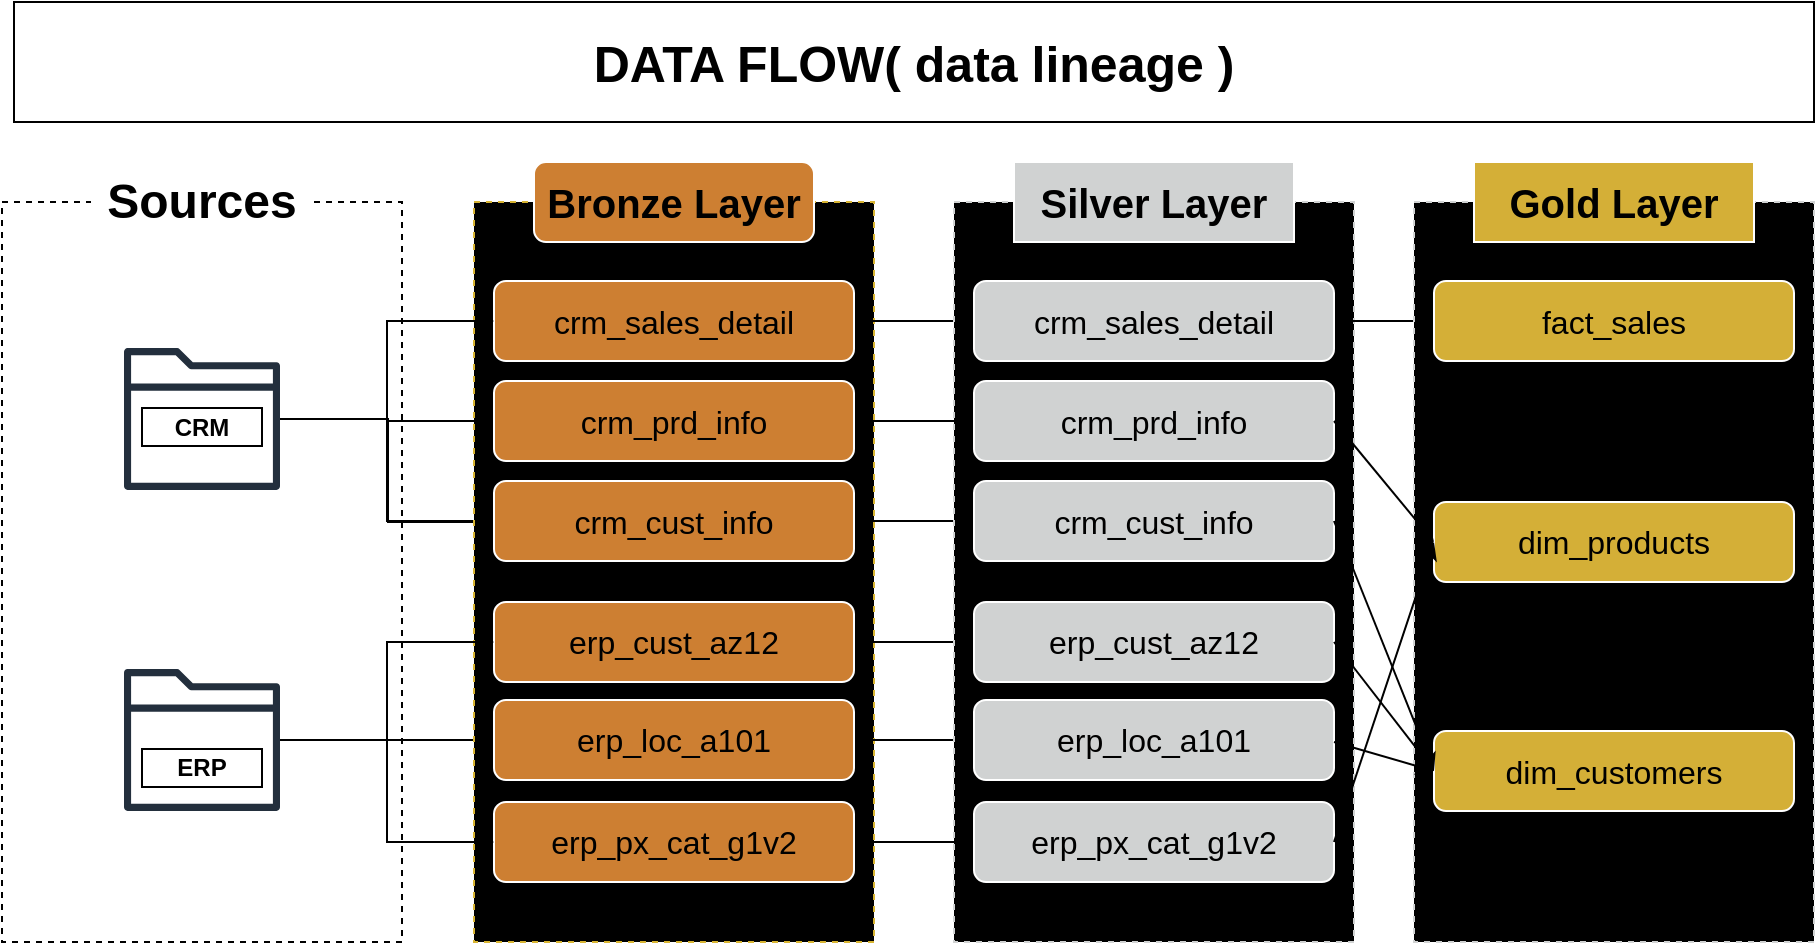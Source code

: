 <mxfile version="27.0.9">
  <diagram name="Page-1" id="D8QK74w8aQXQwx1fCllE">
    <mxGraphModel dx="692" dy="501" grid="1" gridSize="10" guides="1" tooltips="1" connect="1" arrows="1" fold="1" page="1" pageScale="1" pageWidth="827" pageHeight="1169" math="0" shadow="0">
      <root>
        <mxCell id="0" />
        <mxCell id="1" parent="0" />
        <mxCell id="0KXcaXQCU3n0HgkTXbRp-1" value="" style="rounded=0;whiteSpace=wrap;html=1;fillColor=none;dashed=1;" parent="1" vertex="1">
          <mxGeometry x="4" y="120" width="200" height="370" as="geometry" />
        </mxCell>
        <mxCell id="0KXcaXQCU3n0HgkTXbRp-2" value="&lt;font style=&quot;font-size: 24px;&quot;&gt;&lt;b&gt;Sources&lt;/b&gt;&lt;/font&gt;" style="rounded=0;whiteSpace=wrap;html=1;fillColor=default;strokeColor=light-dark(#ffffff, #ededed);" parent="1" vertex="1">
          <mxGeometry x="49" y="100" width="110" height="40" as="geometry" />
        </mxCell>
        <mxCell id="0KXcaXQCU3n0HgkTXbRp-37" value="" style="edgeStyle=orthogonalEdgeStyle;rounded=0;orthogonalLoop=1;jettySize=auto;html=1;" parent="1" source="0KXcaXQCU3n0HgkTXbRp-7" target="0KXcaXQCU3n0HgkTXbRp-18" edge="1">
          <mxGeometry relative="1" as="geometry">
            <Array as="points">
              <mxPoint x="197" y="229" />
              <mxPoint x="197" y="280" />
            </Array>
          </mxGeometry>
        </mxCell>
        <mxCell id="0KXcaXQCU3n0HgkTXbRp-44" value="" style="edgeStyle=orthogonalEdgeStyle;rounded=0;orthogonalLoop=1;jettySize=auto;html=1;" parent="1" source="0KXcaXQCU3n0HgkTXbRp-7" target="0KXcaXQCU3n0HgkTXbRp-18" edge="1">
          <mxGeometry relative="1" as="geometry" />
        </mxCell>
        <mxCell id="0KXcaXQCU3n0HgkTXbRp-45" value="" style="edgeStyle=orthogonalEdgeStyle;rounded=0;orthogonalLoop=1;jettySize=auto;html=1;entryX=0;entryY=0.5;entryDx=0;entryDy=0;" parent="1" source="0KXcaXQCU3n0HgkTXbRp-7" target="0KXcaXQCU3n0HgkTXbRp-17" edge="1">
          <mxGeometry relative="1" as="geometry" />
        </mxCell>
        <mxCell id="0KXcaXQCU3n0HgkTXbRp-7" value="" style="sketch=0;outlineConnect=0;fontColor=#232F3E;gradientColor=none;fillColor=#232F3D;strokeColor=none;dashed=0;verticalLabelPosition=bottom;verticalAlign=top;align=center;html=1;fontSize=12;fontStyle=0;aspect=fixed;pointerEvents=1;shape=mxgraph.aws4.folder;" parent="1" vertex="1">
          <mxGeometry x="65" y="193" width="78" height="71" as="geometry" />
        </mxCell>
        <mxCell id="0KXcaXQCU3n0HgkTXbRp-48" style="edgeStyle=orthogonalEdgeStyle;rounded=0;orthogonalLoop=1;jettySize=auto;html=1;" parent="1" source="0KXcaXQCU3n0HgkTXbRp-8" target="0KXcaXQCU3n0HgkTXbRp-23" edge="1">
          <mxGeometry relative="1" as="geometry" />
        </mxCell>
        <mxCell id="0KXcaXQCU3n0HgkTXbRp-8" value="" style="sketch=0;outlineConnect=0;fontColor=#232F3E;gradientColor=none;fillColor=#232F3D;strokeColor=none;dashed=0;verticalLabelPosition=bottom;verticalAlign=top;align=center;html=1;fontSize=12;fontStyle=0;aspect=fixed;pointerEvents=1;shape=mxgraph.aws4.folder;" parent="1" vertex="1">
          <mxGeometry x="65" y="353.5" width="78" height="71" as="geometry" />
        </mxCell>
        <mxCell id="0KXcaXQCU3n0HgkTXbRp-11" value="&lt;b&gt;CRM&lt;/b&gt;" style="rounded=0;whiteSpace=wrap;html=1;" parent="1" vertex="1">
          <mxGeometry x="74" y="223" width="60" height="19" as="geometry" />
        </mxCell>
        <mxCell id="0KXcaXQCU3n0HgkTXbRp-12" value="&lt;b&gt;ERP&lt;/b&gt;" style="rounded=0;whiteSpace=wrap;html=1;" parent="1" vertex="1">
          <mxGeometry x="74" y="393.5" width="60" height="19" as="geometry" />
        </mxCell>
        <mxCell id="0KXcaXQCU3n0HgkTXbRp-13" value="" style="rounded=0;whiteSpace=wrap;html=1;fillColor=light-dark(#cd7f32, #735500);dashed=1;strokeColor=#D7B433;fillStyle=hatch;" parent="1" vertex="1">
          <mxGeometry x="240" y="120" width="200" height="370" as="geometry" />
        </mxCell>
        <mxCell id="0KXcaXQCU3n0HgkTXbRp-14" value="&lt;font style=&quot;font-size: 20px;&quot;&gt;&lt;b&gt;Bronze Layer&lt;/b&gt;&lt;/font&gt;" style="rounded=1;whiteSpace=wrap;html=1;fillColor=light-dark(#cd7f32, #D7B433);strokeColor=light-dark(#ffffff, #ededed);fillStyle=solid;" parent="1" vertex="1">
          <mxGeometry x="270" y="100" width="140" height="40" as="geometry" />
        </mxCell>
        <mxCell id="_icQp2bT9oSPIbnqat0w-8" style="edgeStyle=orthogonalEdgeStyle;rounded=0;orthogonalLoop=1;jettySize=auto;html=1;entryX=0;entryY=0.5;entryDx=0;entryDy=0;" parent="1" source="0KXcaXQCU3n0HgkTXbRp-16" target="_icQp2bT9oSPIbnqat0w-1" edge="1">
          <mxGeometry relative="1" as="geometry" />
        </mxCell>
        <mxCell id="0KXcaXQCU3n0HgkTXbRp-16" value="crm_sales_detail" style="rounded=1;whiteSpace=wrap;html=1;fillColor=light-dark(#cd7f32, #735500);strokeColor=light-dark(#ffffff, #ededed);fillStyle=solid;fontSize=16;fontStyle=0" parent="1" vertex="1">
          <mxGeometry x="250" y="159.5" width="180" height="40" as="geometry" />
        </mxCell>
        <mxCell id="_icQp2bT9oSPIbnqat0w-9" style="edgeStyle=orthogonalEdgeStyle;rounded=0;orthogonalLoop=1;jettySize=auto;html=1;" parent="1" source="0KXcaXQCU3n0HgkTXbRp-17" target="_icQp2bT9oSPIbnqat0w-2" edge="1">
          <mxGeometry relative="1" as="geometry" />
        </mxCell>
        <mxCell id="0KXcaXQCU3n0HgkTXbRp-17" value="&lt;font&gt;&lt;span&gt;crm_prd_info&lt;/span&gt;&lt;/font&gt;" style="rounded=1;whiteSpace=wrap;html=1;fillColor=light-dark(#cd7f32, #735500);strokeColor=light-dark(#ffffff, #ededed);fillStyle=solid;fontSize=16;fontStyle=0" parent="1" vertex="1">
          <mxGeometry x="250" y="209.5" width="180" height="40" as="geometry" />
        </mxCell>
        <mxCell id="_icQp2bT9oSPIbnqat0w-10" style="edgeStyle=orthogonalEdgeStyle;rounded=0;orthogonalLoop=1;jettySize=auto;html=1;entryX=0;entryY=0.5;entryDx=0;entryDy=0;" parent="1" source="0KXcaXQCU3n0HgkTXbRp-18" target="_icQp2bT9oSPIbnqat0w-3" edge="1">
          <mxGeometry relative="1" as="geometry" />
        </mxCell>
        <mxCell id="0KXcaXQCU3n0HgkTXbRp-18" value="crm_cust_info" style="rounded=1;whiteSpace=wrap;html=1;fillColor=light-dark(#cd7f32, #735500);strokeColor=light-dark(#ffffff, #ededed);fillStyle=solid;fontSize=16;fontStyle=0" parent="1" vertex="1">
          <mxGeometry x="250" y="259.5" width="180" height="40" as="geometry" />
        </mxCell>
        <mxCell id="_icQp2bT9oSPIbnqat0w-11" style="edgeStyle=orthogonalEdgeStyle;rounded=0;orthogonalLoop=1;jettySize=auto;html=1;" parent="1" source="0KXcaXQCU3n0HgkTXbRp-22" target="_icQp2bT9oSPIbnqat0w-4" edge="1">
          <mxGeometry relative="1" as="geometry" />
        </mxCell>
        <mxCell id="0KXcaXQCU3n0HgkTXbRp-22" value="&lt;font&gt;&lt;span&gt;erp_cust_az12&lt;/span&gt;&lt;/font&gt;" style="rounded=1;whiteSpace=wrap;html=1;fillColor=light-dark(#cd7f32, #735500);strokeColor=light-dark(#ffffff, #ededed);fillStyle=solid;fontSize=16;fontStyle=0" parent="1" vertex="1">
          <mxGeometry x="250" y="320" width="180" height="40" as="geometry" />
        </mxCell>
        <mxCell id="_icQp2bT9oSPIbnqat0w-12" style="edgeStyle=orthogonalEdgeStyle;rounded=0;orthogonalLoop=1;jettySize=auto;html=1;" parent="1" source="0KXcaXQCU3n0HgkTXbRp-23" target="_icQp2bT9oSPIbnqat0w-5" edge="1">
          <mxGeometry relative="1" as="geometry" />
        </mxCell>
        <mxCell id="0KXcaXQCU3n0HgkTXbRp-23" value="&lt;font&gt;&lt;span&gt;erp_loc_a101&lt;/span&gt;&lt;/font&gt;" style="rounded=1;whiteSpace=wrap;html=1;fillColor=light-dark(#cd7f32, #735500);strokeColor=light-dark(#ffffff, #ededed);fillStyle=solid;fontSize=16;fontStyle=0" parent="1" vertex="1">
          <mxGeometry x="250" y="369" width="180" height="40" as="geometry" />
        </mxCell>
        <mxCell id="_icQp2bT9oSPIbnqat0w-13" style="edgeStyle=orthogonalEdgeStyle;rounded=0;orthogonalLoop=1;jettySize=auto;html=1;" parent="1" source="0KXcaXQCU3n0HgkTXbRp-24" target="_icQp2bT9oSPIbnqat0w-6" edge="1">
          <mxGeometry relative="1" as="geometry" />
        </mxCell>
        <mxCell id="0KXcaXQCU3n0HgkTXbRp-24" value="erp_px_cat_g1v2" style="rounded=1;whiteSpace=wrap;html=1;fillColor=light-dark(#cd7f32, #735500);strokeColor=light-dark(#ffffff, #ededed);fillStyle=solid;fontSize=16;fontStyle=0" parent="1" vertex="1">
          <mxGeometry x="250" y="420" width="180" height="40" as="geometry" />
        </mxCell>
        <mxCell id="0KXcaXQCU3n0HgkTXbRp-25" value="" style="rounded=0;whiteSpace=wrap;html=1;fillColor=light-dark(#D0D2D2,#D0D2D2);dashed=1;strokeColor=light-dark(#d0d2d2, #ededed);fillStyle=hatch;gradientColor=none;" parent="1" vertex="1">
          <mxGeometry x="480" y="120" width="200" height="370" as="geometry" />
        </mxCell>
        <mxCell id="0KXcaXQCU3n0HgkTXbRp-26" value="&lt;font style=&quot;font-size: 20px;&quot;&gt;&lt;b&gt;Silver Layer&lt;/b&gt;&lt;/font&gt;" style="rounded=0;whiteSpace=wrap;html=1;fillColor=light-dark(#d0d2d2, #735500);strokeColor=light-dark(#ffffff, #ededed);fillStyle=solid;" parent="1" vertex="1">
          <mxGeometry x="510" y="100" width="140" height="40" as="geometry" />
        </mxCell>
        <mxCell id="0KXcaXQCU3n0HgkTXbRp-46" value="" style="edgeStyle=orthogonalEdgeStyle;rounded=0;orthogonalLoop=1;jettySize=auto;html=1;entryX=0;entryY=0.5;entryDx=0;entryDy=0;" parent="1" source="0KXcaXQCU3n0HgkTXbRp-7" target="0KXcaXQCU3n0HgkTXbRp-16" edge="1">
          <mxGeometry relative="1" as="geometry" />
        </mxCell>
        <mxCell id="0KXcaXQCU3n0HgkTXbRp-49" style="edgeStyle=orthogonalEdgeStyle;rounded=0;orthogonalLoop=1;jettySize=auto;html=1;" parent="1" source="0KXcaXQCU3n0HgkTXbRp-8" target="0KXcaXQCU3n0HgkTXbRp-22" edge="1">
          <mxGeometry relative="1" as="geometry" />
        </mxCell>
        <mxCell id="0KXcaXQCU3n0HgkTXbRp-50" style="edgeStyle=orthogonalEdgeStyle;rounded=0;orthogonalLoop=1;jettySize=auto;html=1;entryX=0;entryY=0.5;entryDx=0;entryDy=0;" parent="1" source="0KXcaXQCU3n0HgkTXbRp-8" target="0KXcaXQCU3n0HgkTXbRp-24" edge="1">
          <mxGeometry relative="1" as="geometry" />
        </mxCell>
        <mxCell id="xVjnVdCkZPcdu6JGO7s--9" style="edgeStyle=orthogonalEdgeStyle;rounded=0;orthogonalLoop=1;jettySize=auto;html=1;" edge="1" parent="1" source="_icQp2bT9oSPIbnqat0w-1" target="xVjnVdCkZPcdu6JGO7s--3">
          <mxGeometry relative="1" as="geometry" />
        </mxCell>
        <mxCell id="_icQp2bT9oSPIbnqat0w-1" value="crm_sales_detail" style="rounded=1;whiteSpace=wrap;html=1;fillColor=light-dark(#D0D2D2,#D0D2D2);strokeColor=light-dark(#ffffff, #ededed);fillStyle=solid;fontSize=16;fontStyle=0" parent="1" vertex="1">
          <mxGeometry x="490" y="159.5" width="180" height="40" as="geometry" />
        </mxCell>
        <mxCell id="_icQp2bT9oSPIbnqat0w-2" value="&lt;font&gt;&lt;span&gt;crm_prd_info&lt;/span&gt;&lt;/font&gt;" style="rounded=1;whiteSpace=wrap;html=1;fillColor=light-dark(#D0D2D2,#D0D2D2);strokeColor=light-dark(#ffffff, #ededed);fillStyle=solid;fontSize=16;fontStyle=0" parent="1" vertex="1">
          <mxGeometry x="490" y="209.5" width="180" height="40" as="geometry" />
        </mxCell>
        <mxCell id="_icQp2bT9oSPIbnqat0w-3" value="crm_cust_info" style="rounded=1;whiteSpace=wrap;html=1;fillColor=light-dark(#D0D2D2,#D0D2D2);strokeColor=light-dark(#ffffff, #ededed);fillStyle=solid;fontSize=16;fontStyle=0" parent="1" vertex="1">
          <mxGeometry x="490" y="259.5" width="180" height="40" as="geometry" />
        </mxCell>
        <mxCell id="_icQp2bT9oSPIbnqat0w-4" value="&lt;font&gt;&lt;span&gt;erp_cust_az12&lt;/span&gt;&lt;/font&gt;" style="rounded=1;whiteSpace=wrap;html=1;fillColor=light-dark(#D0D2D2,#D0D2D2);strokeColor=light-dark(#ffffff, #ededed);fillStyle=solid;fontSize=16;fontStyle=0" parent="1" vertex="1">
          <mxGeometry x="490" y="320" width="180" height="40" as="geometry" />
        </mxCell>
        <mxCell id="_icQp2bT9oSPIbnqat0w-5" value="&lt;font&gt;&lt;span&gt;erp_loc_a101&lt;/span&gt;&lt;/font&gt;" style="rounded=1;whiteSpace=wrap;html=1;fillColor=light-dark(#D0D2D2,#D0D2D2);strokeColor=light-dark(#ffffff, #ededed);fillStyle=solid;fontSize=16;fontStyle=0" parent="1" vertex="1">
          <mxGeometry x="490" y="369" width="180" height="40" as="geometry" />
        </mxCell>
        <mxCell id="_icQp2bT9oSPIbnqat0w-6" value="erp_px_cat_g1v2" style="rounded=1;whiteSpace=wrap;html=1;fillColor=light-dark(#D0D2D2,#D0D2D2);strokeColor=light-dark(#ffffff, #ededed);fillStyle=solid;fontSize=16;fontStyle=0" parent="1" vertex="1">
          <mxGeometry x="490" y="420" width="180" height="40" as="geometry" />
        </mxCell>
        <mxCell id="xVjnVdCkZPcdu6JGO7s--1" value="" style="rounded=0;whiteSpace=wrap;html=1;fillColor=light-dark(#d4af37, #D0D2D2);dashed=1;strokeColor=light-dark(#d0d2d2, #ededed);fillStyle=hatch;gradientColor=none;" vertex="1" parent="1">
          <mxGeometry x="710" y="120" width="200" height="370" as="geometry" />
        </mxCell>
        <mxCell id="xVjnVdCkZPcdu6JGO7s--2" value="&lt;font style=&quot;font-size: 20px;&quot;&gt;&lt;b&gt;Gold Layer&lt;/b&gt;&lt;/font&gt;" style="rounded=0;whiteSpace=wrap;html=1;fillColor=#D4AF37;strokeColor=light-dark(#ffffff, #ededed);fillStyle=solid;" vertex="1" parent="1">
          <mxGeometry x="740" y="100" width="140" height="40" as="geometry" />
        </mxCell>
        <mxCell id="xVjnVdCkZPcdu6JGO7s--3" value="fact_sales" style="rounded=1;whiteSpace=wrap;html=1;fillColor=light-dark(#d4af37, #D0D2D2);strokeColor=light-dark(#ffffff, #ededed);fillStyle=solid;fontSize=16;fontStyle=0" vertex="1" parent="1">
          <mxGeometry x="720" y="159.5" width="180" height="40" as="geometry" />
        </mxCell>
        <mxCell id="xVjnVdCkZPcdu6JGO7s--4" value="dim_products" style="rounded=1;whiteSpace=wrap;html=1;fillColor=light-dark(#d4af37, #D0D2D2);strokeColor=light-dark(#ffffff, #ededed);fillStyle=solid;fontSize=16;fontStyle=0" vertex="1" parent="1">
          <mxGeometry x="720" y="270" width="180" height="40" as="geometry" />
        </mxCell>
        <mxCell id="xVjnVdCkZPcdu6JGO7s--5" value="dim_customers" style="rounded=1;whiteSpace=wrap;html=1;fillColor=light-dark(#d4af37, #D0D2D2);strokeColor=light-dark(#ffffff, #ededed);fillStyle=solid;fontSize=16;fontStyle=0" vertex="1" parent="1">
          <mxGeometry x="720" y="384.5" width="180" height="40" as="geometry" />
        </mxCell>
        <mxCell id="xVjnVdCkZPcdu6JGO7s--14" value="" style="endArrow=classic;html=1;rounded=0;entryX=0;entryY=0.5;entryDx=0;entryDy=0;exitX=1;exitY=0.5;exitDx=0;exitDy=0;" edge="1" parent="1" source="_icQp2bT9oSPIbnqat0w-2" target="xVjnVdCkZPcdu6JGO7s--4">
          <mxGeometry width="50" height="50" relative="1" as="geometry">
            <mxPoint x="670" y="240" as="sourcePoint" />
            <mxPoint x="720" y="190" as="targetPoint" />
          </mxGeometry>
        </mxCell>
        <mxCell id="xVjnVdCkZPcdu6JGO7s--15" value="" style="endArrow=classic;html=1;rounded=0;entryX=0;entryY=0.5;entryDx=0;entryDy=0;" edge="1" parent="1" target="xVjnVdCkZPcdu6JGO7s--4">
          <mxGeometry width="50" height="50" relative="1" as="geometry">
            <mxPoint x="670" y="440" as="sourcePoint" />
            <mxPoint x="720" y="390" as="targetPoint" />
          </mxGeometry>
        </mxCell>
        <mxCell id="xVjnVdCkZPcdu6JGO7s--16" value="" style="endArrow=classic;html=1;rounded=0;entryX=0;entryY=0.5;entryDx=0;entryDy=0;" edge="1" parent="1" target="xVjnVdCkZPcdu6JGO7s--5">
          <mxGeometry width="50" height="50" relative="1" as="geometry">
            <mxPoint x="670" y="390" as="sourcePoint" />
            <mxPoint x="720" y="340" as="targetPoint" />
          </mxGeometry>
        </mxCell>
        <mxCell id="xVjnVdCkZPcdu6JGO7s--17" value="" style="endArrow=classic;html=1;rounded=0;entryX=0;entryY=0.5;entryDx=0;entryDy=0;exitX=1;exitY=0.5;exitDx=0;exitDy=0;" edge="1" parent="1" source="_icQp2bT9oSPIbnqat0w-4" target="xVjnVdCkZPcdu6JGO7s--5">
          <mxGeometry width="50" height="50" relative="1" as="geometry">
            <mxPoint x="640" y="390" as="sourcePoint" />
            <mxPoint x="690" y="405" as="targetPoint" />
          </mxGeometry>
        </mxCell>
        <mxCell id="xVjnVdCkZPcdu6JGO7s--18" value="" style="endArrow=classic;html=1;rounded=0;entryX=0;entryY=0.5;entryDx=0;entryDy=0;exitX=1;exitY=0.5;exitDx=0;exitDy=0;" edge="1" parent="1" source="_icQp2bT9oSPIbnqat0w-3" target="xVjnVdCkZPcdu6JGO7s--5">
          <mxGeometry width="50" height="50" relative="1" as="geometry">
            <mxPoint x="620" y="380" as="sourcePoint" />
            <mxPoint x="670" y="445" as="targetPoint" />
          </mxGeometry>
        </mxCell>
        <mxCell id="xVjnVdCkZPcdu6JGO7s--20" value="&lt;span style=&quot;font-size: 25px;&quot;&gt;&lt;b&gt;DATA FLOW( data lineage )&lt;/b&gt;&lt;/span&gt;" style="rounded=0;whiteSpace=wrap;html=1;" vertex="1" parent="1">
          <mxGeometry x="10" y="20" width="900" height="60" as="geometry" />
        </mxCell>
      </root>
    </mxGraphModel>
  </diagram>
</mxfile>
